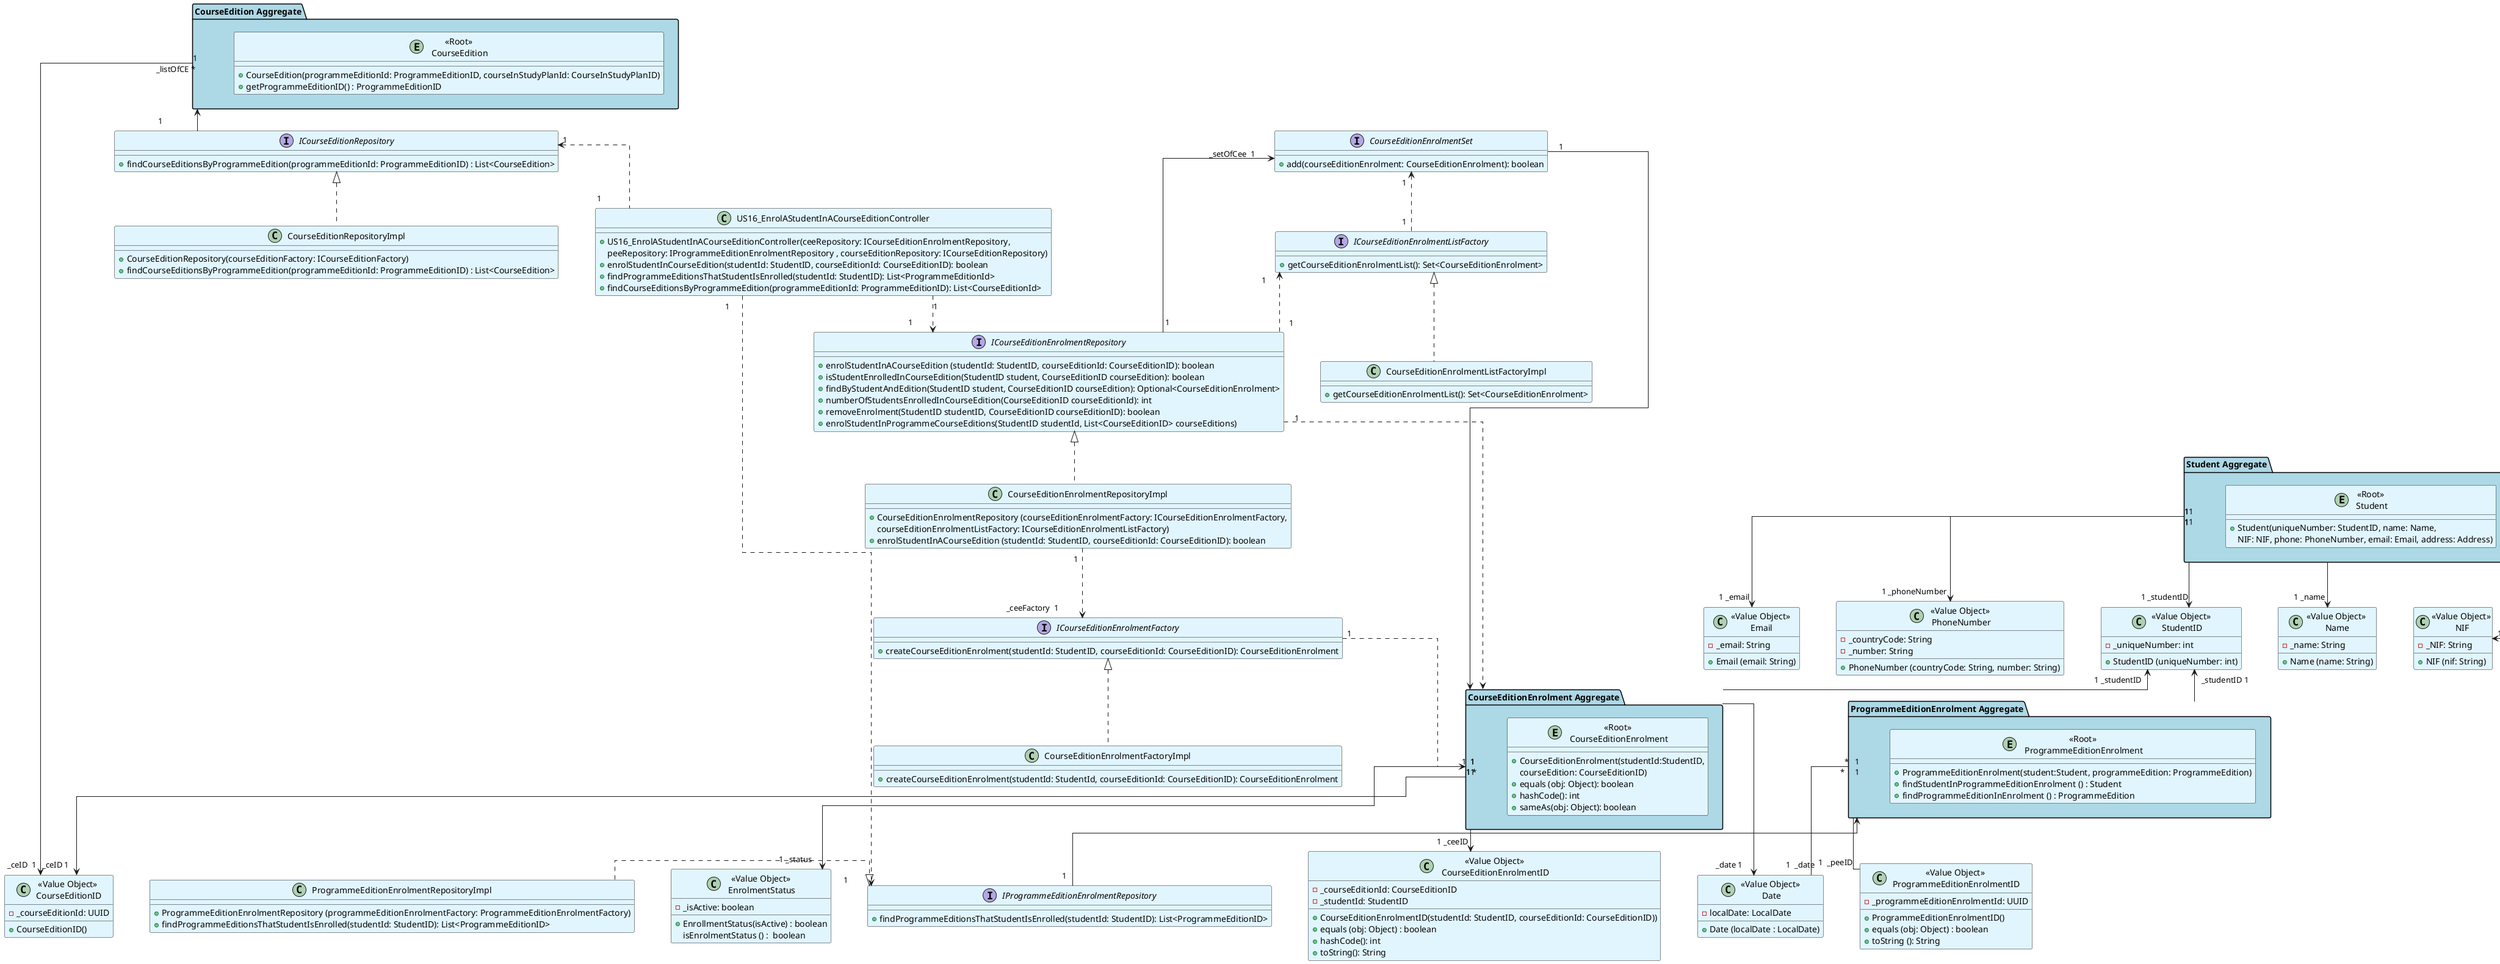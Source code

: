 @startuml
skinparam ranksep 60
skinparam nodesep 60
skinparam linetype ortho
skinparam classBackgroundColor #E1F5FE


class US16_EnrolAStudentInACourseEditionController {
    +US16_EnrolAStudentInACourseEditionController(ceeRepository: ICourseEditionEnrolmentRepository,
    peeRepository: IProgrammeEditionEnrolmentRepository , courseEditionRepository: ICourseEditionRepository)
    +enrolStudentInCourseEdition(studentId: StudentID, courseEditionId: CourseEditionID): boolean
    +findProgrammeEditionsThatStudentIsEnrolled(studentId: StudentID): List<ProgrammeEditionId>
    +findCourseEditionsByProgrammeEdition(programmeEditionId: ProgrammeEditionID): List<CourseEditionId>
}

interface ICourseEditionEnrolmentRepository {
    +enrolStudentInACourseEdition (studentId: StudentID, courseEditionId: CourseEditionID): boolean
    +isStudentEnrolledInCourseEdition(StudentID student, CourseEditionID courseEdition): boolean
    +findByStudentAndEdition(StudentID student, CourseEditionID courseEdition): Optional<CourseEditionEnrolment>
    +numberOfStudentsEnrolledInCourseEdition(CourseEditionID courseEditionId): int
    +removeEnrolment(StudentID studentID, CourseEditionID courseEditionID): boolean
    +enrolStudentInProgrammeCourseEditions(StudentID studentId, List<CourseEditionID> courseEditions)
}

class CourseEditionEnrolmentRepositoryImpl {
    +CourseEditionEnrolmentRepository (courseEditionEnrolmentFactory: ICourseEditionEnrolmentFactory,
    courseEditionEnrolmentListFactory: ICourseEditionEnrolmentListFactory)
    +enrolStudentInACourseEdition (studentId: StudentID, courseEditionId: CourseEditionID): boolean
}

interface IProgrammeEditionEnrolmentRepository {
     +findProgrammeEditionsThatStudentIsEnrolled(studentId: StudentID): List<ProgrammeEditionID>
}

class ProgrammeEditionEnrolmentRepositoryImpl {
    +ProgrammeEditionEnrolmentRepository (programmeEditionEnrolmentFactory: ProgrammeEditionEnrolmentFactory)
    +findProgrammeEditionsThatStudentIsEnrolled(studentId: StudentID): List<ProgrammeEditionID>
}

interface ICourseEditionRepository {
     +findCourseEditionsByProgrammeEdition(programmeEditionId: ProgrammeEditionID) : List<CourseEdition>
}

class CourseEditionRepositoryImpl {
    +CourseEditionRepository(courseEditionFactory: ICourseEditionFactory)
    +findCourseEditionsByProgrammeEdition(programmeEditionId: ProgrammeEditionID) : List<CourseEdition>
}

interface ICourseEditionEnrolmentListFactory{
    +getCourseEditionEnrolmentList(): Set<CourseEditionEnrolment>
}

class CourseEditionEnrolmentListFactoryImpl {
    +getCourseEditionEnrolmentList(): Set<CourseEditionEnrolment>
}

interface ICourseEditionEnrolmentFactory{
    +createCourseEditionEnrolment(studentId: StudentID, courseEditionId: CourseEditionID): CourseEditionEnrolment
}

class CourseEditionEnrolmentFactoryImpl{
    +createCourseEditionEnrolment(studentId: StudentId, courseEditionId: CourseEditionID): CourseEditionEnrolment
}

package "CourseEditionEnrolment Aggregate" #LightBlue {
    entity "<<Root>>\n CourseEditionEnrolment" {
             +CourseEditionEnrolment(studentId:StudentID,
              courseEdition: CourseEditionID)
             +equals (obj: Object): boolean
             +hashCode(): int
             +sameAs(obj: Object): boolean
    }
}

class "<<Value Object>>\n EnrolmentStatus" {
     -_isActive: boolean
     +EnrollmentStatus(isActive) : boolean
     isEnrolmentStatus () :  boolean
}

class "<<Value Object>>\n CourseEditionEnrolmentID" {
     -_courseEditionId: CourseEditionID
     -_studentId: StudentID
     +CourseEditionEnrolmentID(studentId: StudentID, courseEditionId: CourseEditionID))
     +equals (obj: Object) : boolean
     +hashCode(): int
     +toString(): String
}

package "CourseEdition Aggregate" #LightBlue{
    entity "<<Root>>\n CourseEdition" {
    +CourseEdition(programmeEditionId: ProgrammeEditionID, courseInStudyPlanId: CourseInStudyPlanID)
    +getProgrammeEditionID() : ProgrammeEditionID
    }
}

class "<<Value Object>>\n CourseEditionID" {
     -_courseEditionId: UUID
     +CourseEditionID()
}

package "Student Aggregate" #LightBlue{
    entity "<<Root>>\n Student" {
    +Student(uniqueNumber: StudentID, name: Name,
    NIF: NIF, phone: PhoneNumber, email: Email, address: Address)
    }
}

class "<<Value Object>>\n StudentID" {
     -_uniqueNumber: int
     +StudentID (uniqueNumber: int)
}

class "<<Value Object>>\n Name" {
     -_name: String
     +Name (name: String)
}

class "<<Value Object>>\n NIF" {
     -_NIF: String
     +NIF (nif: String)
}

class "<<Value Object>>\n Email" {
     -_email: String
     +Email (email: String)
}

class "<<Value Object>>\n PhoneNumber" {
     -_countryCode: String
     -_number: String
     +PhoneNumber (countryCode: String, number: String)
}

class "<<Value Object>>\n Address" {
     -_street: Street
     -_country: Country
     -_postalCode: PostalCode
     -_location: Location
     +Address(street: Street, postalCode: PostalCode, location: Location, country: Country)
}

class "<<Value Object>>\n Street" {
     -_street: String
     +Street(street: String)
}

class "<<Value Object>>\n PostalCode" {
     -_postalCode: String
     +PostalCode(postalCode: String)
}

class "<<Value Object>>\n Location" {
     -_locationName: String
     +Location(locationName: String)
}

class "<<Value Object>>\n Country" {
     -_country: String
     +Country(country: String)
}
class "<<Value Object>>\n Date" {
     -localDate: LocalDate
     +Date (localDate : LocalDate)
}

package "ProgrammeEditionEnrolment Aggregate" #LightBlue {
    entity "<<Root>>\n ProgrammeEditionEnrolment" {
    +ProgrammeEditionEnrolment(student:Student, programmeEdition: ProgrammeEdition)
    +findStudentInProgrammeEditionEnrolment () : Student
    +findProgrammeEditionInEnrolment () : ProgrammeEdition
    }
}

class "<<Value Object>>\n ProgrammeEditionEnrolmentID" {
     -_programmeEditionEnrolmentId: UUID
     +ProgrammeEditionEnrolmentID()
     +equals (obj: Object) : boolean
     +toString (): String
}

interface CourseEditionEnrolmentSet {
    +add(courseEditionEnrolment: CourseEditionEnrolment): boolean
}


US16_EnrolAStudentInACourseEditionController "1   ".u.> "1    " ICourseEditionRepository
US16_EnrolAStudentInACourseEditionController "1  "..> "1       " IProgrammeEditionEnrolmentRepository
US16_EnrolAStudentInACourseEditionController "1   "..> "  1    " ICourseEditionEnrolmentRepository

"CourseEdition Aggregate" "_listOfCE * " <-- "1   " ICourseEditionRepository

"Student Aggregate" "1" --> "1 _studentID" "<<Value Object>>\n StudentID"
"Student Aggregate" "1" --> "1 _name" "<<Value Object>>\n Name"
"Student Aggregate" "1" --> "1 _NIF" "<<Value Object>>\n NIF"
"Student Aggregate" "1" --> "1 _email" "<<Value Object>>\n Email"
"Student Aggregate" "1" --> "1 _phoneNumber" "<<Value Object>>\n PhoneNumber"
"Student Aggregate" "1" -l-> "1 _address" "<<Value Object>>\n Address"

"<<Value Object>>\n Address" "1" -u-> "1 _street" "<<Value Object>>\n Street"
"<<Value Object>>\n Address" "1" --> "1 _postalCode" "<<Value Object>>\n PostalCode"
"<<Value Object>>\n Address" "1" --> "1 _location" "<<Value Object>>\n Location"
"<<Value Object>>\n Address" "1" --> "1 _country" "<<Value Object>>\n Country"

"ProgrammeEditionEnrolment Aggregate" "      *  " -u-> "_studentID 1    ""<<Value Object>>\n StudentID"
"ProgrammeEditionEnrolment Aggregate" " *    " <-- "1   " IProgrammeEditionEnrolmentRepository
"ProgrammeEditionEnrolment Aggregate" " 1    " -- "1  _date " "<<Value Object>>\n Date"
"ProgrammeEditionEnrolment Aggregate" " 1    " -- "1  _peeID " "<<Value Object>>\n ProgrammeEditionEnrolmentID"


ICourseEditionEnrolmentRepository <|.. CourseEditionEnrolmentRepositoryImpl
IProgrammeEditionEnrolmentRepository <|.l.  ProgrammeEditionEnrolmentRepositoryImpl
ICourseEditionRepository <|.. CourseEditionRepositoryImpl

CourseEditionEnrolmentSet "   1            " -->  "CourseEditionEnrolment Aggregate"

ICourseEditionEnrolmentFactory <|.. CourseEditionEnrolmentFactoryImpl
ICourseEditionEnrolmentListFactory <|.. CourseEditionEnrolmentListFactoryImpl

ICourseEditionEnrolmentRepository " 1  " -u-> "_setOfCee  1       " CourseEditionEnrolmentSet
ICourseEditionEnrolmentRepository"   1  " ..> " *   ""CourseEditionEnrolment Aggregate"
ICourseEditionEnrolmentRepository "1  " .u.> "1  " ICourseEditionEnrolmentListFactory
CourseEditionEnrolmentRepositoryImpl "1  " ..> "_ceeFactory  1      " ICourseEditionEnrolmentFactory
ICourseEditionEnrolmentFactory "1  " ..> "1  " "CourseEditionEnrolment Aggregate"
ICourseEditionEnrolmentListFactory "1  " .u.> "1  " CourseEditionEnrolmentSet


"CourseEditionEnrolment Aggregate" "1" --> "1 _ceeID""<<Value Object>>\n CourseEditionEnrolmentID"
"CourseEditionEnrolment Aggregate" "1" --> "                                1 _status      ""<<Value Object>>\n EnrolmentStatus"
"CourseEditionEnrolment Aggregate" "1" --> "_date 1    ""<<Value Object>>\n Date"
"CourseEditionEnrolment Aggregate" "1" -u-> "1 _studentID" "<<Value Object>>\n StudentID"
"CourseEditionEnrolment Aggregate" "1" --> "_ceID 1    " "<<Value Object>>\n CourseEditionID"

"CourseEdition Aggregate" "1" --> "_ceID  1" "<<Value Object>>\n CourseEditionID"


@enduml
